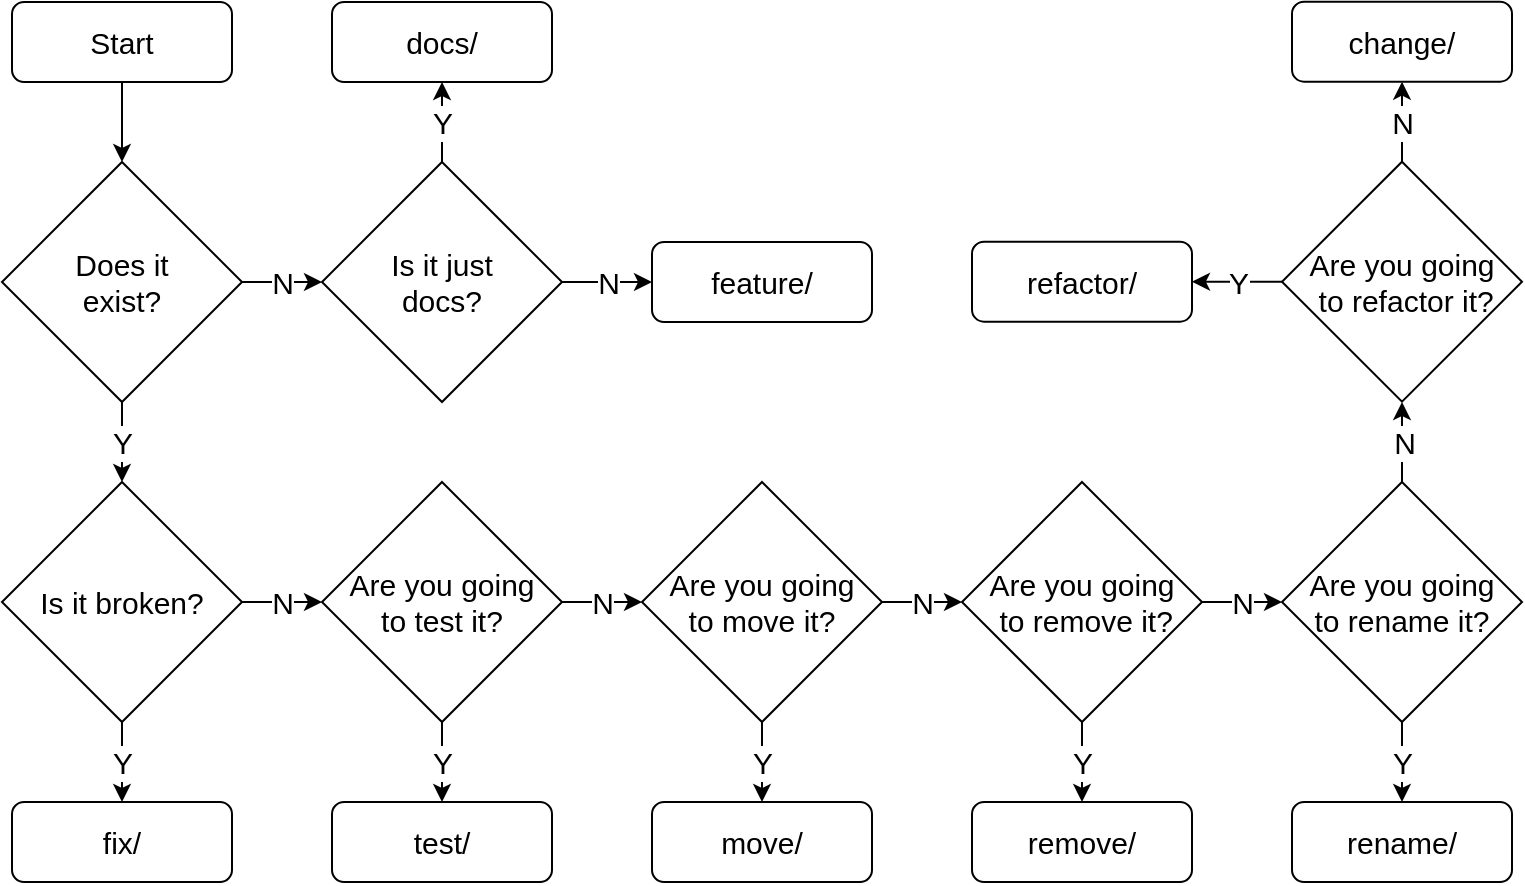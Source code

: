 <mxfile version="11.0.7" type="google"><diagram id="B3Vnv9vE7QlJ-mS6hcib" name="Page-1"><mxGraphModel dx="1185" dy="608" grid="1" gridSize="10" guides="1" tooltips="1" connect="1" arrows="1" fold="1" page="1" pageScale="1" pageWidth="827" pageHeight="1169" math="0" shadow="0"><root><mxCell id="0"/><mxCell id="1" parent="0"/><mxCell id="7-zgnYjCUqKJIBUIhHoG-24" style="edgeStyle=orthogonalEdgeStyle;rounded=0;orthogonalLoop=1;jettySize=auto;html=1;exitX=0.5;exitY=1;exitDx=0;exitDy=0;entryX=0.5;entryY=0;entryDx=0;entryDy=0;fontSize=15;" edge="1" parent="1" source="7-zgnYjCUqKJIBUIhHoG-4" target="7-zgnYjCUqKJIBUIhHoG-7"><mxGeometry relative="1" as="geometry"/></mxCell><mxCell id="7-zgnYjCUqKJIBUIhHoG-4" value="Start" style="rounded=1;whiteSpace=wrap;html=1;fontSize=15;" vertex="1" parent="1"><mxGeometry x="45" y="40" width="110" height="40" as="geometry"/></mxCell><mxCell id="7-zgnYjCUqKJIBUIhHoG-25" value="Y" style="edgeStyle=orthogonalEdgeStyle;rounded=0;orthogonalLoop=1;jettySize=auto;html=1;exitX=0.5;exitY=1;exitDx=0;exitDy=0;entryX=0.5;entryY=0;entryDx=0;entryDy=0;fontSize=15;" edge="1" parent="1" source="7-zgnYjCUqKJIBUIhHoG-7" target="7-zgnYjCUqKJIBUIhHoG-12"><mxGeometry relative="1" as="geometry"><Array as="points"><mxPoint x="100" y="250"/><mxPoint x="100" y="250"/></Array></mxGeometry></mxCell><mxCell id="7-zgnYjCUqKJIBUIhHoG-26" value="N" style="edgeStyle=orthogonalEdgeStyle;rounded=0;orthogonalLoop=1;jettySize=auto;html=1;exitX=1;exitY=0.5;exitDx=0;exitDy=0;entryX=0;entryY=0.5;entryDx=0;entryDy=0;fontSize=15;" edge="1" parent="1" source="7-zgnYjCUqKJIBUIhHoG-7" target="7-zgnYjCUqKJIBUIhHoG-9"><mxGeometry relative="1" as="geometry"/></mxCell><mxCell id="7-zgnYjCUqKJIBUIhHoG-7" value="&lt;font style=&quot;font-size: 15px&quot;&gt;Does it &lt;br style=&quot;font-size: 15px;&quot;&gt;exist?&lt;/font&gt;" style="rhombus;whiteSpace=wrap;html=1;fontSize=15;" vertex="1" parent="1"><mxGeometry x="40" y="120" width="120" height="120" as="geometry"/></mxCell><mxCell id="7-zgnYjCUqKJIBUIhHoG-27" value="N" style="edgeStyle=orthogonalEdgeStyle;rounded=0;orthogonalLoop=1;jettySize=auto;html=1;exitX=1;exitY=0.5;exitDx=0;exitDy=0;entryX=0;entryY=0.5;entryDx=0;entryDy=0;fontSize=15;" edge="1" parent="1" source="7-zgnYjCUqKJIBUIhHoG-9" target="7-zgnYjCUqKJIBUIhHoG-16"><mxGeometry relative="1" as="geometry"/></mxCell><mxCell id="7-zgnYjCUqKJIBUIhHoG-29" value="Y" style="edgeStyle=orthogonalEdgeStyle;rounded=0;orthogonalLoop=1;jettySize=auto;html=1;exitX=0.5;exitY=0;exitDx=0;exitDy=0;entryX=0.5;entryY=1;entryDx=0;entryDy=0;fontSize=15;" edge="1" parent="1" source="7-zgnYjCUqKJIBUIhHoG-9" target="7-zgnYjCUqKJIBUIhHoG-15"><mxGeometry relative="1" as="geometry"/></mxCell><mxCell id="7-zgnYjCUqKJIBUIhHoG-9" value="&lt;font style=&quot;font-size: 15px&quot;&gt;Is it just &lt;br style=&quot;font-size: 15px;&quot;&gt;docs?&lt;/font&gt;" style="rhombus;whiteSpace=wrap;html=1;fontSize=15;" vertex="1" parent="1"><mxGeometry x="200" y="120" width="120" height="120" as="geometry"/></mxCell><mxCell id="7-zgnYjCUqKJIBUIhHoG-34" value="N" style="edgeStyle=orthogonalEdgeStyle;rounded=0;orthogonalLoop=1;jettySize=auto;html=1;exitX=1;exitY=0.5;exitDx=0;exitDy=0;entryX=0;entryY=0.5;entryDx=0;entryDy=0;fontSize=15;" edge="1" parent="1" source="7-zgnYjCUqKJIBUIhHoG-10" target="7-zgnYjCUqKJIBUIhHoG-21"><mxGeometry relative="1" as="geometry"/></mxCell><mxCell id="7-zgnYjCUqKJIBUIhHoG-39" value="Y" style="edgeStyle=orthogonalEdgeStyle;rounded=0;orthogonalLoop=1;jettySize=auto;html=1;exitX=0.5;exitY=1;exitDx=0;exitDy=0;entryX=0.5;entryY=0;entryDx=0;entryDy=0;fontSize=15;" edge="1" parent="1" source="7-zgnYjCUqKJIBUIhHoG-10" target="7-zgnYjCUqKJIBUIhHoG-19"><mxGeometry relative="1" as="geometry"/></mxCell><mxCell id="7-zgnYjCUqKJIBUIhHoG-10" value="&lt;span style=&quot;font-size: 15px&quot;&gt;Are you going&lt;br style=&quot;font-size: 15px;&quot;&gt;to move it?&lt;/span&gt;" style="rhombus;whiteSpace=wrap;html=1;fontSize=15;" vertex="1" parent="1"><mxGeometry x="360" y="280" width="120" height="120" as="geometry"/></mxCell><mxCell id="7-zgnYjCUqKJIBUIhHoG-32" value="N" style="edgeStyle=orthogonalEdgeStyle;rounded=0;orthogonalLoop=1;jettySize=auto;html=1;exitX=1;exitY=0.5;exitDx=0;exitDy=0;entryX=0;entryY=0.5;entryDx=0;entryDy=0;fontSize=15;" edge="1" parent="1" source="7-zgnYjCUqKJIBUIhHoG-11" target="7-zgnYjCUqKJIBUIhHoG-10"><mxGeometry relative="1" as="geometry"/></mxCell><mxCell id="7-zgnYjCUqKJIBUIhHoG-40" value="Y" style="edgeStyle=orthogonalEdgeStyle;rounded=0;orthogonalLoop=1;jettySize=auto;html=1;exitX=0.5;exitY=1;exitDx=0;exitDy=0;entryX=0.5;entryY=0;entryDx=0;entryDy=0;fontSize=15;" edge="1" parent="1" source="7-zgnYjCUqKJIBUIhHoG-11" target="7-zgnYjCUqKJIBUIhHoG-20"><mxGeometry relative="1" as="geometry"/></mxCell><mxCell id="7-zgnYjCUqKJIBUIhHoG-11" value="&lt;span style=&quot;font-size: 15px&quot;&gt;Are you going &lt;br style=&quot;font-size: 15px;&quot;&gt;to test it?&lt;/span&gt;" style="rhombus;whiteSpace=wrap;html=1;fontSize=15;" vertex="1" parent="1"><mxGeometry x="200" y="280" width="120" height="120" as="geometry"/></mxCell><mxCell id="7-zgnYjCUqKJIBUIhHoG-30" value="Y" style="edgeStyle=orthogonalEdgeStyle;rounded=0;orthogonalLoop=1;jettySize=auto;html=1;exitX=0.5;exitY=1;exitDx=0;exitDy=0;entryX=0.5;entryY=0;entryDx=0;entryDy=0;fontSize=15;" edge="1" parent="1" source="7-zgnYjCUqKJIBUIhHoG-12" target="7-zgnYjCUqKJIBUIhHoG-17"><mxGeometry relative="1" as="geometry"/></mxCell><mxCell id="7-zgnYjCUqKJIBUIhHoG-31" value="N" style="edgeStyle=orthogonalEdgeStyle;rounded=0;orthogonalLoop=1;jettySize=auto;html=1;exitX=1;exitY=0.5;exitDx=0;exitDy=0;entryX=0;entryY=0.5;entryDx=0;entryDy=0;fontSize=15;" edge="1" parent="1" source="7-zgnYjCUqKJIBUIhHoG-12" target="7-zgnYjCUqKJIBUIhHoG-11"><mxGeometry relative="1" as="geometry"/></mxCell><mxCell id="7-zgnYjCUqKJIBUIhHoG-12" value="&lt;font style=&quot;font-size: 15px&quot;&gt;Is it broken?&lt;/font&gt;" style="rhombus;whiteSpace=wrap;html=1;fontSize=15;" vertex="1" parent="1"><mxGeometry x="40" y="280" width="120" height="120" as="geometry"/></mxCell><mxCell id="7-zgnYjCUqKJIBUIhHoG-36" value="N" style="edgeStyle=orthogonalEdgeStyle;rounded=0;orthogonalLoop=1;jettySize=auto;html=1;exitX=0.5;exitY=0;exitDx=0;exitDy=0;entryX=0.5;entryY=1;entryDx=0;entryDy=0;fontSize=15;" edge="1" parent="1" source="7-zgnYjCUqKJIBUIhHoG-13" target="7-zgnYjCUqKJIBUIhHoG-23"><mxGeometry relative="1" as="geometry"/></mxCell><mxCell id="7-zgnYjCUqKJIBUIhHoG-47" value="Y" style="edgeStyle=orthogonalEdgeStyle;rounded=0;orthogonalLoop=1;jettySize=auto;html=1;exitX=0;exitY=0.5;exitDx=0;exitDy=0;entryX=1;entryY=0.5;entryDx=0;entryDy=0;fontSize=15;" edge="1" parent="1" source="7-zgnYjCUqKJIBUIhHoG-13" target="7-zgnYjCUqKJIBUIhHoG-18"><mxGeometry relative="1" as="geometry"/></mxCell><mxCell id="7-zgnYjCUqKJIBUIhHoG-13" value="&lt;font style=&quot;font-size: 15px&quot;&gt;Are you going&lt;br style=&quot;font-size: 15px;&quot;&gt;&amp;nbsp;to refactor it?&lt;/font&gt;" style="rhombus;whiteSpace=wrap;html=1;fontSize=15;" vertex="1" parent="1"><mxGeometry x="680" y="119.833" width="120" height="120" as="geometry"/></mxCell><mxCell id="7-zgnYjCUqKJIBUIhHoG-15" value="docs/" style="rounded=1;whiteSpace=wrap;html=1;fontSize=15;" vertex="1" parent="1"><mxGeometry x="205" y="40" width="110" height="40" as="geometry"/></mxCell><mxCell id="7-zgnYjCUqKJIBUIhHoG-16" value="feature/" style="rounded=1;whiteSpace=wrap;html=1;fontSize=15;" vertex="1" parent="1"><mxGeometry x="365" y="160" width="110" height="40" as="geometry"/></mxCell><mxCell id="7-zgnYjCUqKJIBUIhHoG-17" value="fix/" style="rounded=1;whiteSpace=wrap;html=1;fontSize=15;" vertex="1" parent="1"><mxGeometry x="45" y="440" width="110" height="40" as="geometry"/></mxCell><mxCell id="7-zgnYjCUqKJIBUIhHoG-18" value="refactor/" style="rounded=1;whiteSpace=wrap;html=1;fontSize=15;" vertex="1" parent="1"><mxGeometry x="525" y="159.833" width="110" height="40" as="geometry"/></mxCell><mxCell id="7-zgnYjCUqKJIBUIhHoG-19" value="move/" style="rounded=1;whiteSpace=wrap;html=1;fontSize=15;" vertex="1" parent="1"><mxGeometry x="365" y="440" width="110" height="40" as="geometry"/></mxCell><mxCell id="7-zgnYjCUqKJIBUIhHoG-20" value="test/" style="rounded=1;whiteSpace=wrap;html=1;fontSize=15;" vertex="1" parent="1"><mxGeometry x="205" y="440" width="110" height="40" as="geometry"/></mxCell><mxCell id="7-zgnYjCUqKJIBUIhHoG-38" value="Y" style="edgeStyle=orthogonalEdgeStyle;rounded=0;orthogonalLoop=1;jettySize=auto;html=1;exitX=0.5;exitY=1;exitDx=0;exitDy=0;entryX=0.5;entryY=0;entryDx=0;entryDy=0;fontSize=15;" edge="1" parent="1" source="7-zgnYjCUqKJIBUIhHoG-21" target="7-zgnYjCUqKJIBUIhHoG-22"><mxGeometry relative="1" as="geometry"/></mxCell><mxCell id="7-zgnYjCUqKJIBUIhHoG-49" value="N" style="edgeStyle=orthogonalEdgeStyle;rounded=0;orthogonalLoop=1;jettySize=auto;html=1;exitX=1;exitY=0.5;exitDx=0;exitDy=0;entryX=0;entryY=0.5;entryDx=0;entryDy=0;fontSize=15;" edge="1" parent="1" source="7-zgnYjCUqKJIBUIhHoG-21" target="7-zgnYjCUqKJIBUIhHoG-41"><mxGeometry relative="1" as="geometry"/></mxCell><mxCell id="7-zgnYjCUqKJIBUIhHoG-21" value="&lt;font style=&quot;font-size: 15px&quot;&gt;Are you going&lt;br style=&quot;font-size: 15px;&quot;&gt;&amp;nbsp;to remove it?&lt;/font&gt;" style="rhombus;whiteSpace=wrap;html=1;fontSize=15;" vertex="1" parent="1"><mxGeometry x="520" y="280" width="120" height="120" as="geometry"/></mxCell><mxCell id="7-zgnYjCUqKJIBUIhHoG-22" value="remove/" style="rounded=1;whiteSpace=wrap;html=1;fontSize=15;" vertex="1" parent="1"><mxGeometry x="525" y="440" width="110" height="40" as="geometry"/></mxCell><mxCell id="7-zgnYjCUqKJIBUIhHoG-23" value="change/" style="rounded=1;whiteSpace=wrap;html=1;fontSize=15;" vertex="1" parent="1"><mxGeometry x="685" y="39.833" width="110" height="40" as="geometry"/></mxCell><mxCell id="7-zgnYjCUqKJIBUIhHoG-46" value="Y" style="edgeStyle=orthogonalEdgeStyle;rounded=0;orthogonalLoop=1;jettySize=auto;html=1;exitX=0.5;exitY=1;exitDx=0;exitDy=0;entryX=0.5;entryY=0;entryDx=0;entryDy=0;fontSize=15;" edge="1" parent="1" source="7-zgnYjCUqKJIBUIhHoG-41" target="7-zgnYjCUqKJIBUIhHoG-42"><mxGeometry relative="1" as="geometry"/></mxCell><mxCell id="7-zgnYjCUqKJIBUIhHoG-48" value="N" style="edgeStyle=orthogonalEdgeStyle;rounded=0;orthogonalLoop=1;jettySize=auto;html=1;exitX=0.5;exitY=0;exitDx=0;exitDy=0;fontSize=15;" edge="1" parent="1" source="7-zgnYjCUqKJIBUIhHoG-41"><mxGeometry relative="1" as="geometry"><mxPoint x="740" y="240" as="targetPoint"/></mxGeometry></mxCell><mxCell id="7-zgnYjCUqKJIBUIhHoG-41" value="Are you going&lt;br&gt;to rename it?" style="rhombus;whiteSpace=wrap;html=1;fontSize=15;" vertex="1" parent="1"><mxGeometry x="680" y="280" width="120" height="120" as="geometry"/></mxCell><mxCell id="7-zgnYjCUqKJIBUIhHoG-42" value="rename/" style="rounded=1;whiteSpace=wrap;html=1;fontSize=15;" vertex="1" parent="1"><mxGeometry x="685" y="440" width="110" height="40" as="geometry"/></mxCell></root></mxGraphModel></diagram></mxfile>
